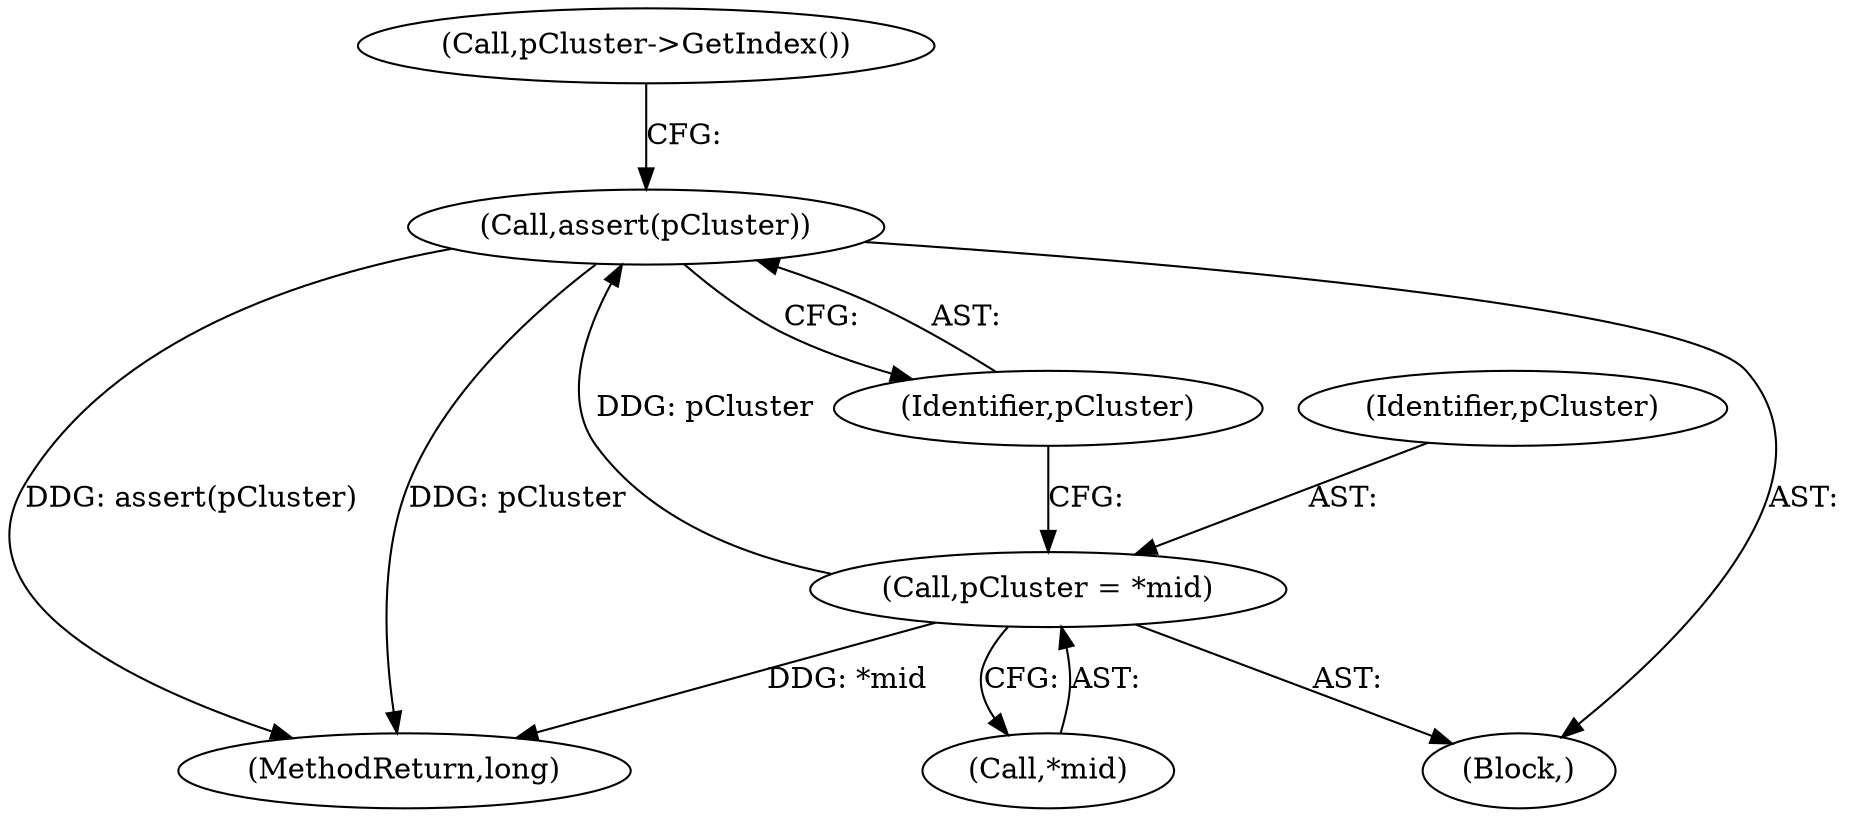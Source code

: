 digraph "0_Android_04839626ed859623901ebd3a5fd483982186b59d_197@API" {
"1000212" [label="(Call,assert(pCluster))"];
"1000208" [label="(Call,pCluster = *mid)"];
"1000210" [label="(Call,*mid)"];
"1000208" [label="(Call,pCluster = *mid)"];
"1000285" [label="(MethodReturn,long)"];
"1000194" [label="(Block,)"];
"1000213" [label="(Identifier,pCluster)"];
"1000209" [label="(Identifier,pCluster)"];
"1000216" [label="(Call,pCluster->GetIndex())"];
"1000212" [label="(Call,assert(pCluster))"];
"1000212" -> "1000194"  [label="AST: "];
"1000212" -> "1000213"  [label="CFG: "];
"1000213" -> "1000212"  [label="AST: "];
"1000216" -> "1000212"  [label="CFG: "];
"1000212" -> "1000285"  [label="DDG: assert(pCluster)"];
"1000212" -> "1000285"  [label="DDG: pCluster"];
"1000208" -> "1000212"  [label="DDG: pCluster"];
"1000208" -> "1000194"  [label="AST: "];
"1000208" -> "1000210"  [label="CFG: "];
"1000209" -> "1000208"  [label="AST: "];
"1000210" -> "1000208"  [label="AST: "];
"1000213" -> "1000208"  [label="CFG: "];
"1000208" -> "1000285"  [label="DDG: *mid"];
}
